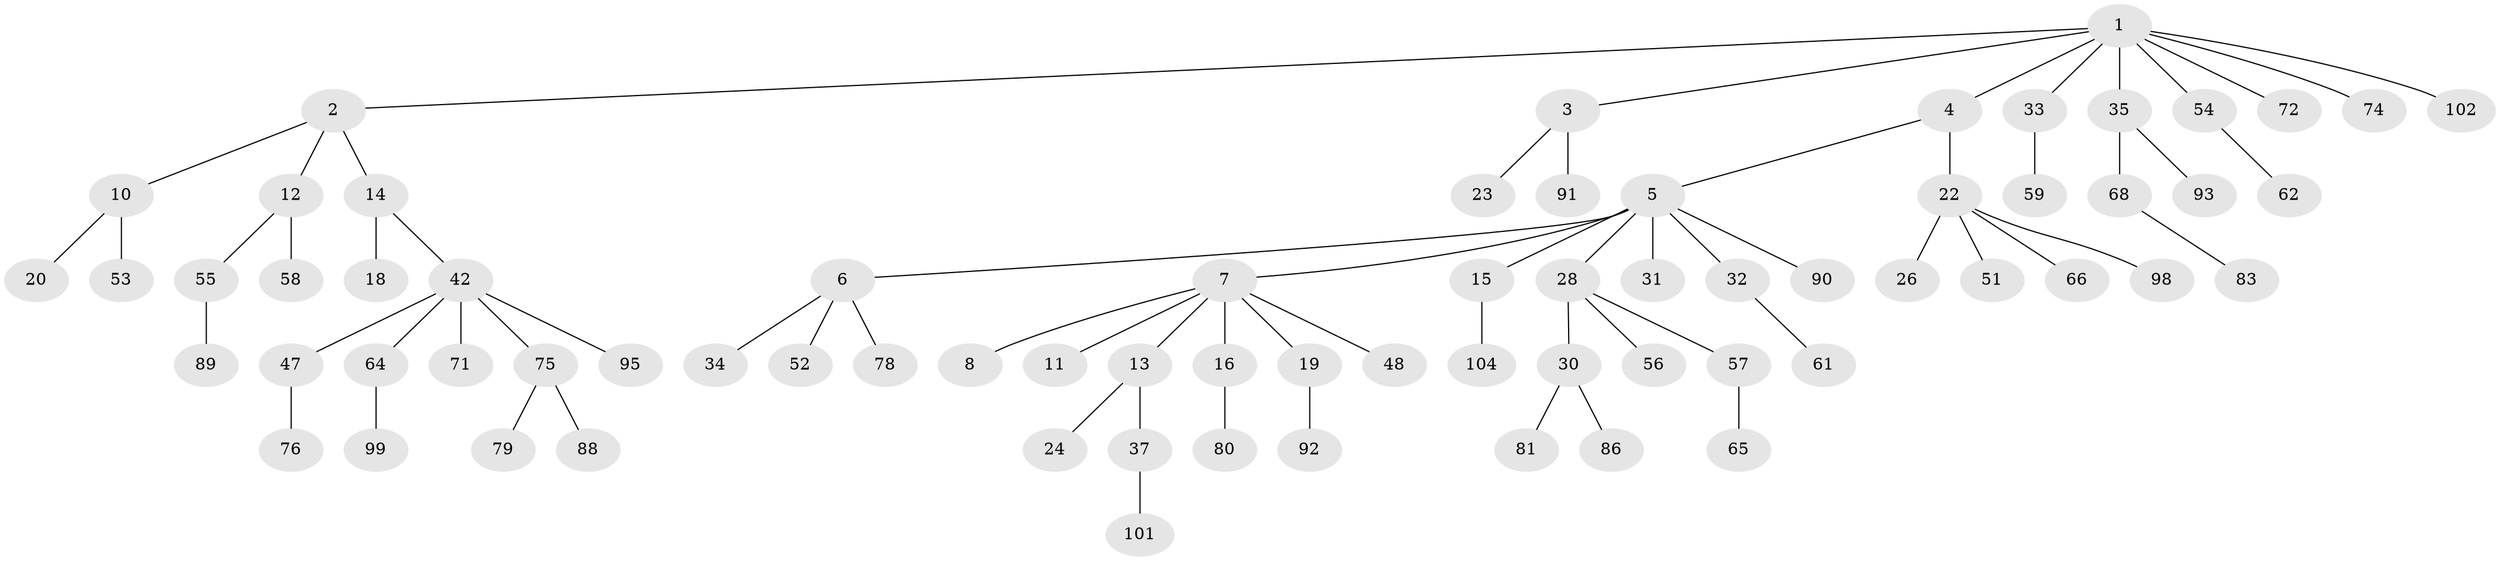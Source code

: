 // Generated by graph-tools (version 1.1) at 2025/24/03/03/25 07:24:04]
// undirected, 71 vertices, 70 edges
graph export_dot {
graph [start="1"]
  node [color=gray90,style=filled];
  1 [super="+17"];
  2 [super="+77"];
  3 [super="+41"];
  4;
  5 [super="+96"];
  6 [super="+67"];
  7 [super="+9"];
  8 [super="+49"];
  10 [super="+43"];
  11;
  12 [super="+21"];
  13 [super="+38"];
  14;
  15 [super="+29"];
  16 [super="+39"];
  18;
  19 [super="+70"];
  20 [super="+27"];
  22 [super="+40"];
  23 [super="+25"];
  24;
  26;
  28;
  30 [super="+36"];
  31;
  32 [super="+82"];
  33;
  34 [super="+45"];
  35 [super="+44"];
  37 [super="+94"];
  42 [super="+46"];
  47 [super="+50"];
  48;
  51;
  52;
  53 [super="+87"];
  54;
  55 [super="+60"];
  56 [super="+84"];
  57 [super="+63"];
  58;
  59 [super="+97"];
  61 [super="+73"];
  62 [super="+103"];
  64 [super="+69"];
  65;
  66;
  68;
  71 [super="+105"];
  72 [super="+100"];
  74;
  75 [super="+85"];
  76;
  78;
  79;
  80;
  81;
  83;
  86;
  88;
  89;
  90;
  91;
  92;
  93;
  95;
  98;
  99;
  101;
  102;
  104;
  1 -- 2;
  1 -- 3;
  1 -- 4;
  1 -- 33;
  1 -- 54;
  1 -- 72;
  1 -- 74;
  1 -- 35;
  1 -- 102;
  2 -- 10;
  2 -- 12;
  2 -- 14;
  3 -- 23;
  3 -- 91;
  4 -- 5;
  4 -- 22;
  5 -- 6;
  5 -- 7;
  5 -- 15;
  5 -- 28;
  5 -- 31;
  5 -- 32;
  5 -- 90;
  6 -- 34;
  6 -- 52;
  6 -- 78;
  7 -- 8;
  7 -- 13;
  7 -- 16;
  7 -- 48;
  7 -- 11;
  7 -- 19;
  10 -- 20;
  10 -- 53;
  12 -- 58;
  12 -- 55;
  13 -- 24;
  13 -- 37;
  14 -- 18;
  14 -- 42;
  15 -- 104;
  16 -- 80;
  19 -- 92;
  22 -- 26;
  22 -- 51;
  22 -- 66;
  22 -- 98;
  28 -- 30;
  28 -- 56;
  28 -- 57;
  30 -- 86;
  30 -- 81;
  32 -- 61;
  33 -- 59;
  35 -- 68;
  35 -- 93;
  37 -- 101;
  42 -- 47;
  42 -- 64;
  42 -- 95;
  42 -- 75;
  42 -- 71;
  47 -- 76;
  54 -- 62;
  55 -- 89;
  57 -- 65;
  64 -- 99;
  68 -- 83;
  75 -- 79;
  75 -- 88;
}
